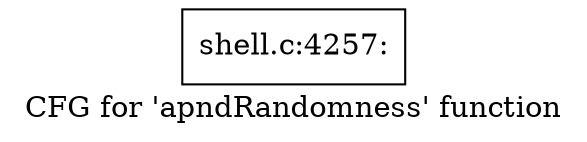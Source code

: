 digraph "CFG for 'apndRandomness' function" {
	label="CFG for 'apndRandomness' function";

	Node0x5602769301e0 [shape=record,label="{shell.c:4257:}"];
}
